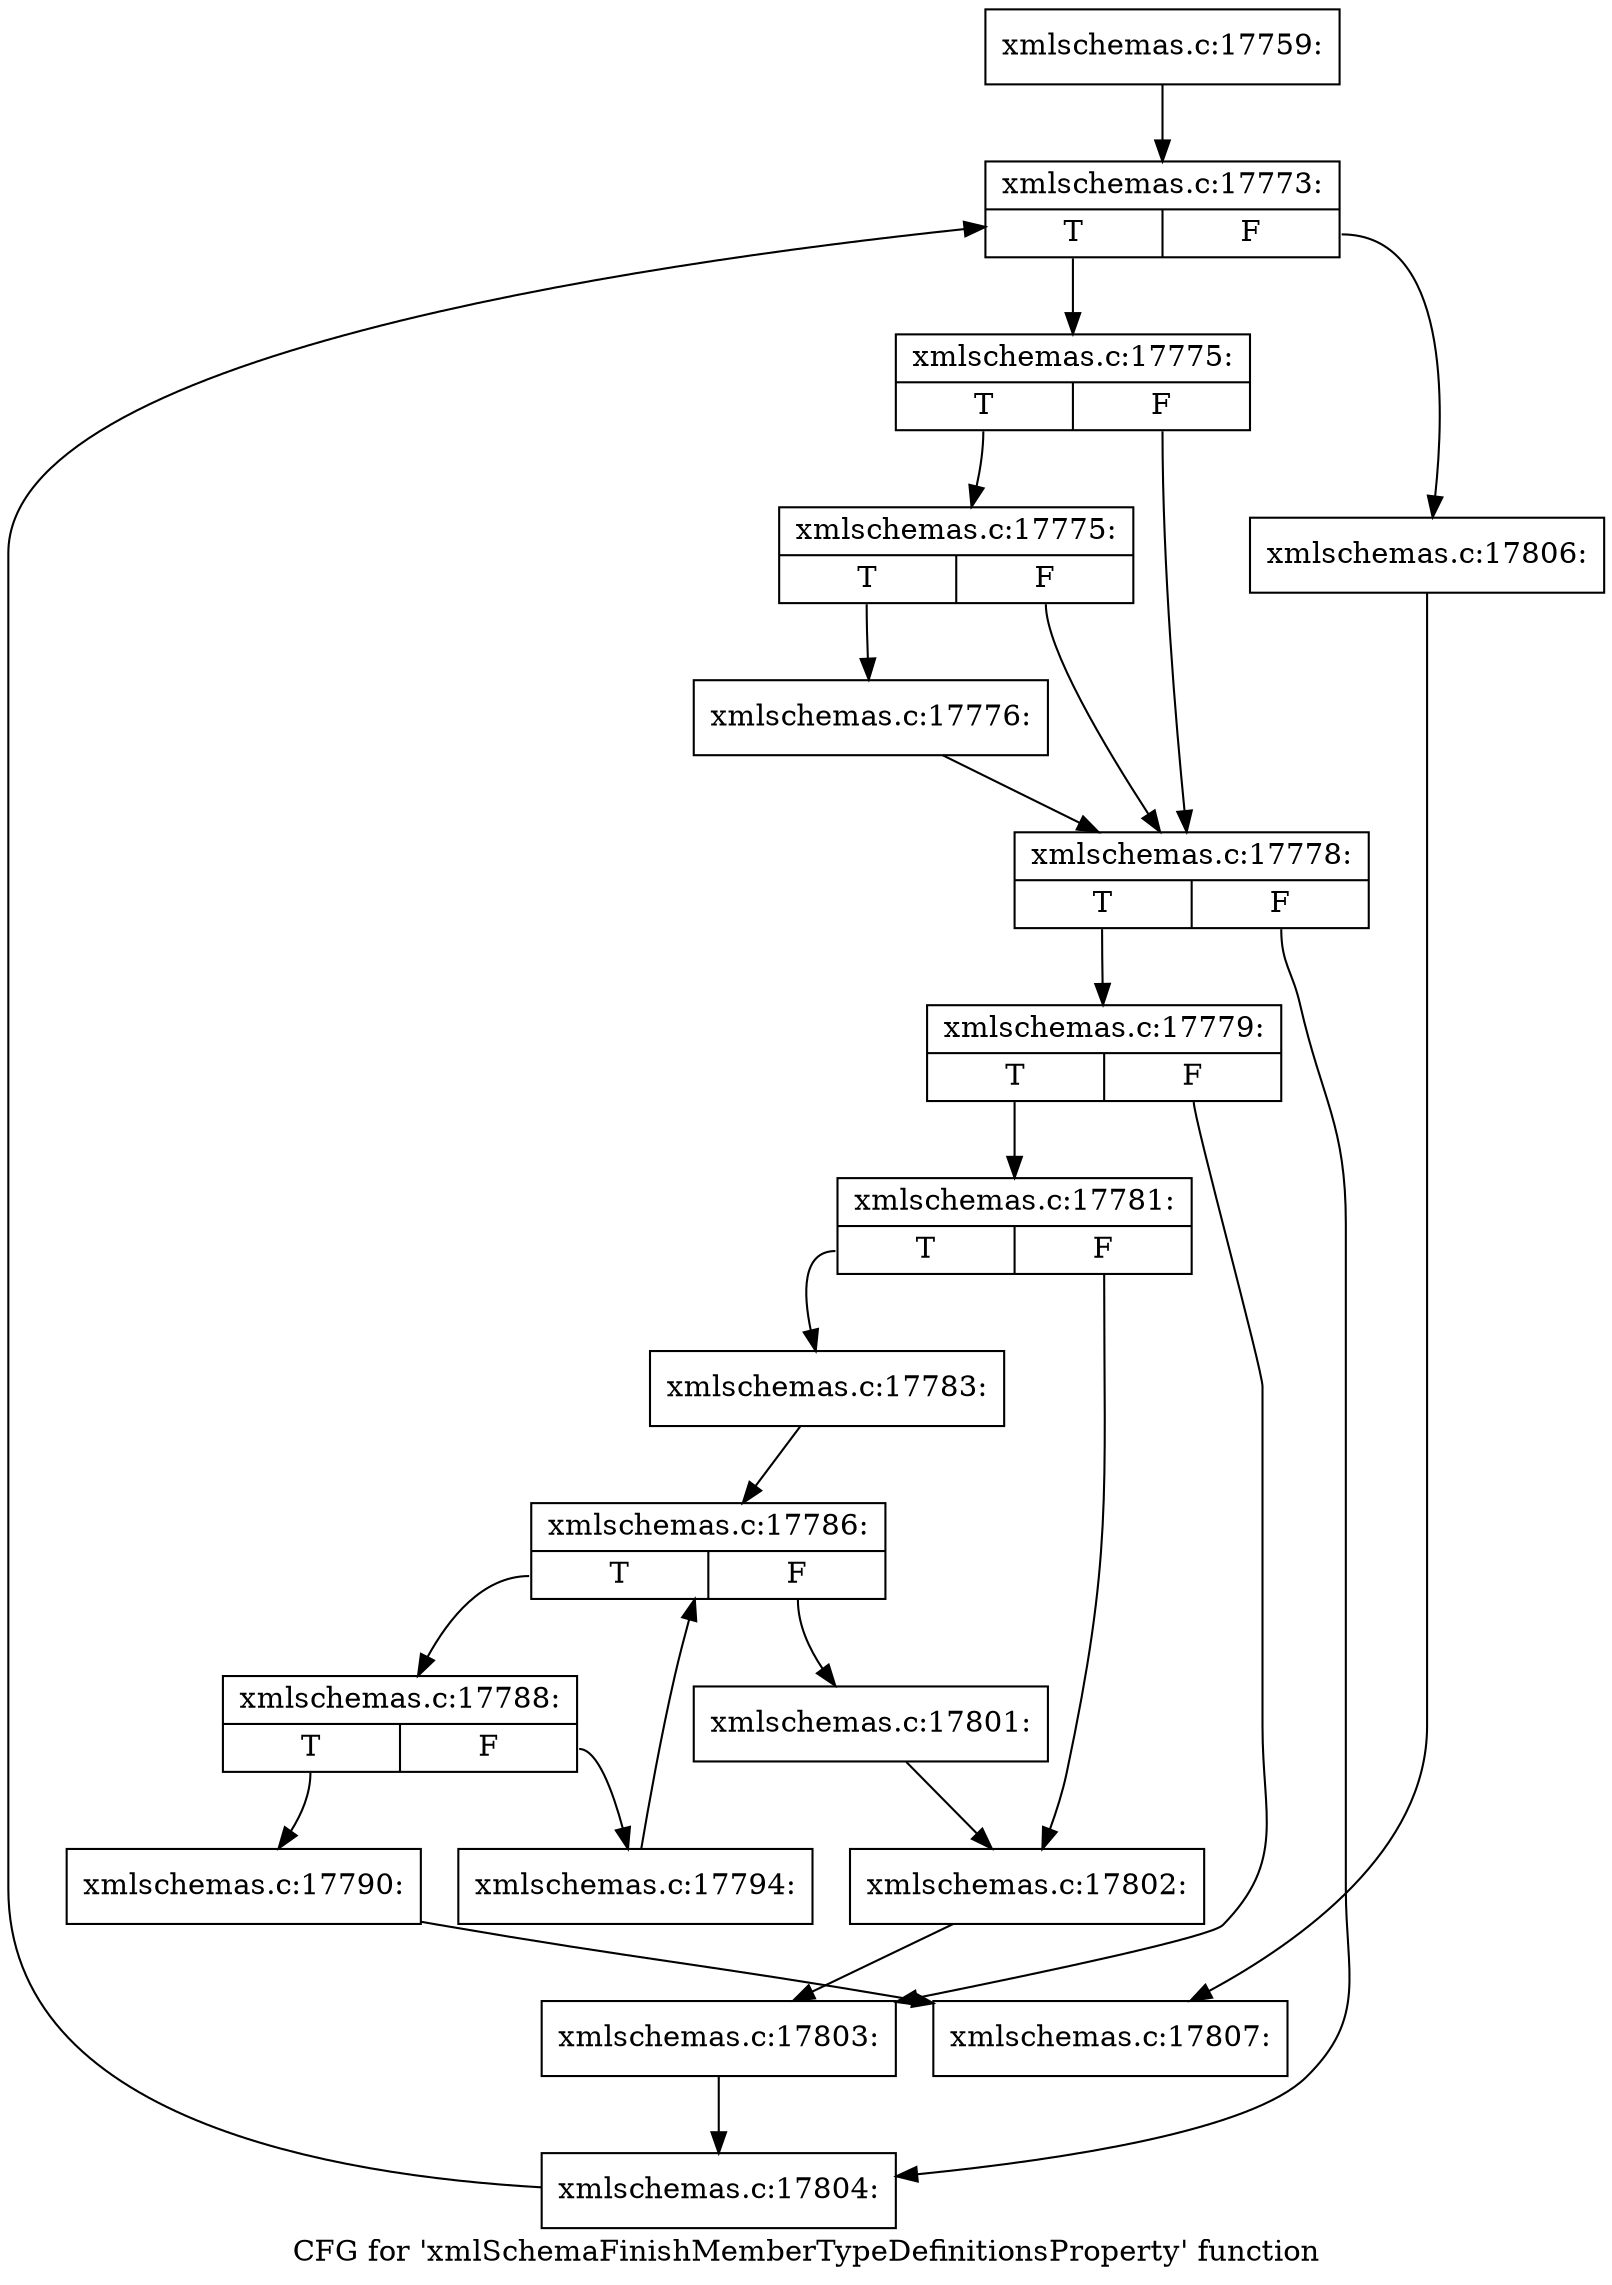 digraph "CFG for 'xmlSchemaFinishMemberTypeDefinitionsProperty' function" {
	label="CFG for 'xmlSchemaFinishMemberTypeDefinitionsProperty' function";

	Node0x51375b0 [shape=record,label="{xmlschemas.c:17759:}"];
	Node0x51375b0 -> Node0x4b8dc90;
	Node0x4b8dc90 [shape=record,label="{xmlschemas.c:17773:|{<s0>T|<s1>F}}"];
	Node0x4b8dc90:s0 -> Node0x4b8e080;
	Node0x4b8dc90:s1 -> Node0x4b8deb0;
	Node0x4b8e080 [shape=record,label="{xmlschemas.c:17775:|{<s0>T|<s1>F}}"];
	Node0x4b8e080:s0 -> Node0x4b8e2e0;
	Node0x4b8e080:s1 -> Node0x4b8e290;
	Node0x4b8e2e0 [shape=record,label="{xmlschemas.c:17775:|{<s0>T|<s1>F}}"];
	Node0x4b8e2e0:s0 -> Node0x4b8e240;
	Node0x4b8e2e0:s1 -> Node0x4b8e290;
	Node0x4b8e240 [shape=record,label="{xmlschemas.c:17776:}"];
	Node0x4b8e240 -> Node0x4b8e290;
	Node0x4b8e290 [shape=record,label="{xmlschemas.c:17778:|{<s0>T|<s1>F}}"];
	Node0x4b8e290:s0 -> Node0x5147c00;
	Node0x4b8e290:s1 -> Node0x5147c50;
	Node0x5147c00 [shape=record,label="{xmlschemas.c:17779:|{<s0>T|<s1>F}}"];
	Node0x5147c00:s0 -> Node0x51484b0;
	Node0x5147c00:s1 -> Node0x5148500;
	Node0x51484b0 [shape=record,label="{xmlschemas.c:17781:|{<s0>T|<s1>F}}"];
	Node0x51484b0:s0 -> Node0x5148c30;
	Node0x51484b0:s1 -> Node0x5148c80;
	Node0x5148c30 [shape=record,label="{xmlschemas.c:17783:}"];
	Node0x5148c30 -> Node0x5149750;
	Node0x5149750 [shape=record,label="{xmlschemas.c:17786:|{<s0>T|<s1>F}}"];
	Node0x5149750:s0 -> Node0x5149b40;
	Node0x5149750:s1 -> Node0x5149970;
	Node0x5149b40 [shape=record,label="{xmlschemas.c:17788:|{<s0>T|<s1>F}}"];
	Node0x5149b40:s0 -> Node0x5149ee0;
	Node0x5149b40:s1 -> Node0x5149f30;
	Node0x5149ee0 [shape=record,label="{xmlschemas.c:17790:}"];
	Node0x5149ee0 -> Node0x4b8c710;
	Node0x5149f30 [shape=record,label="{xmlschemas.c:17794:}"];
	Node0x5149f30 -> Node0x5149750;
	Node0x5149970 [shape=record,label="{xmlschemas.c:17801:}"];
	Node0x5149970 -> Node0x5148c80;
	Node0x5148c80 [shape=record,label="{xmlschemas.c:17802:}"];
	Node0x5148c80 -> Node0x5148500;
	Node0x5148500 [shape=record,label="{xmlschemas.c:17803:}"];
	Node0x5148500 -> Node0x5147c50;
	Node0x5147c50 [shape=record,label="{xmlschemas.c:17804:}"];
	Node0x5147c50 -> Node0x4b8dc90;
	Node0x4b8deb0 [shape=record,label="{xmlschemas.c:17806:}"];
	Node0x4b8deb0 -> Node0x4b8c710;
	Node0x4b8c710 [shape=record,label="{xmlschemas.c:17807:}"];
}
